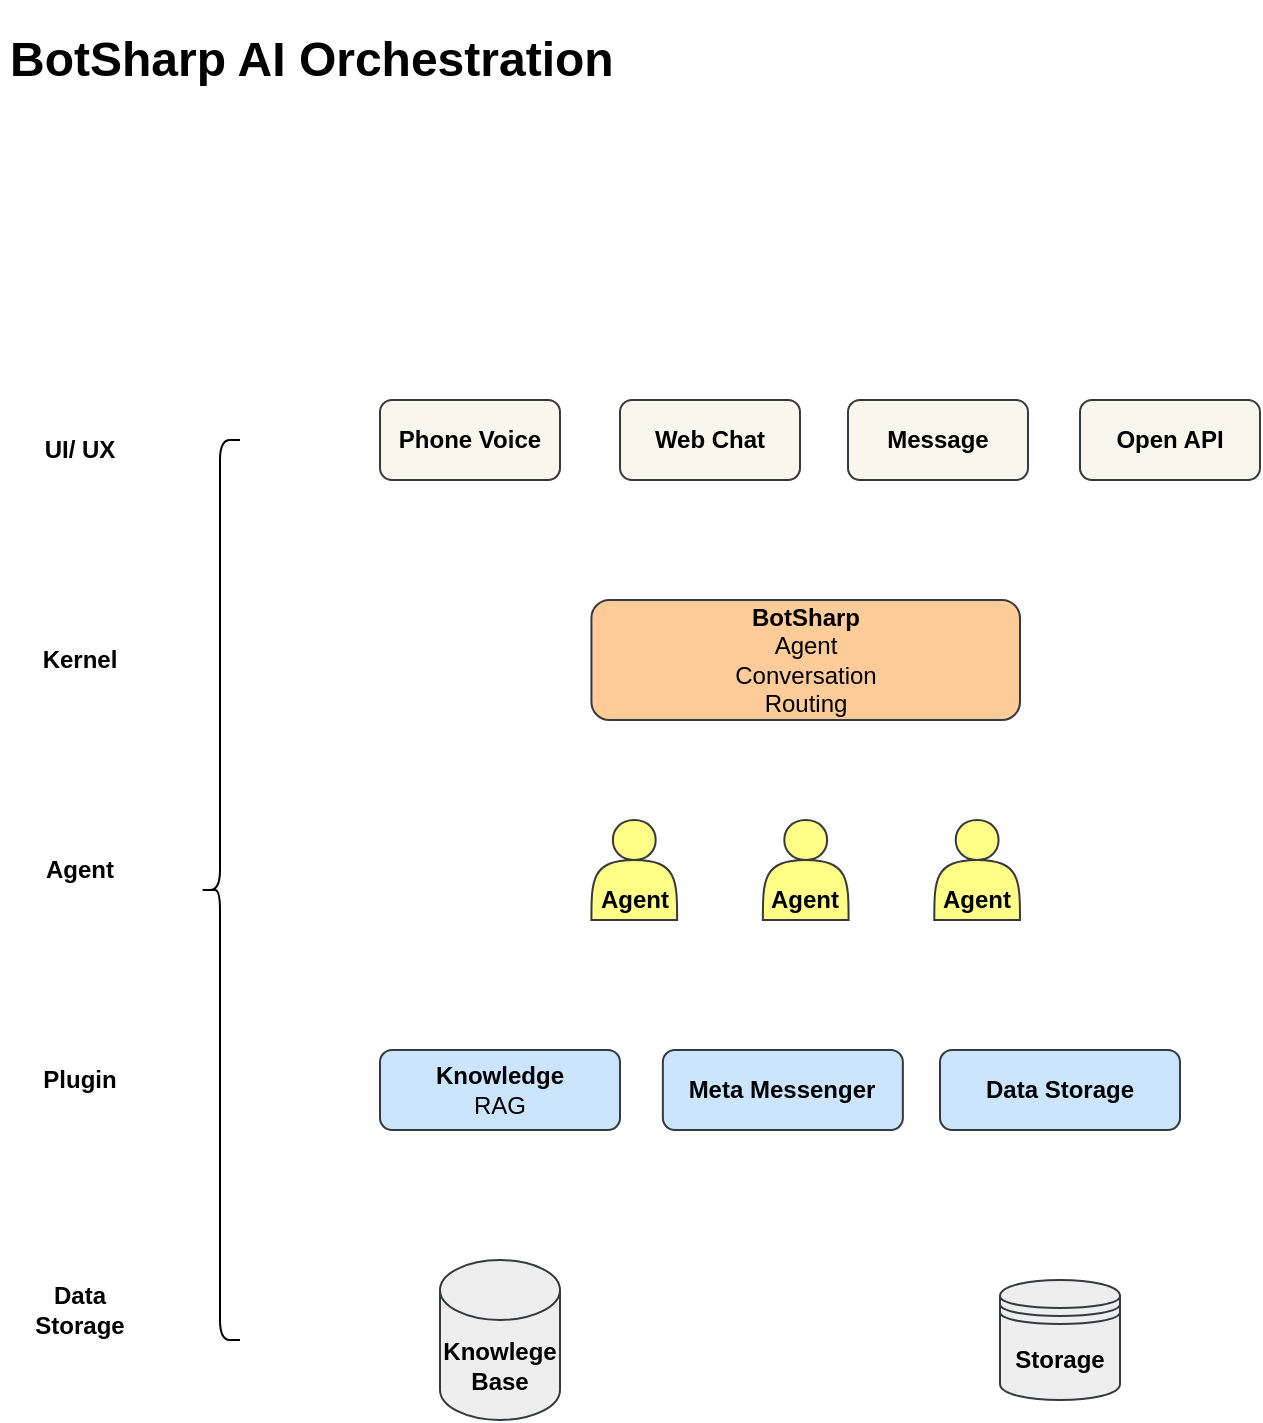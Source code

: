 <mxfile version="21.6.8" type="device">
  <diagram id="6jfvZ688tm8pOZHgqSFM" name="Page-1">
    <mxGraphModel dx="1434" dy="836" grid="1" gridSize="10" guides="1" tooltips="1" connect="1" arrows="1" fold="1" page="1" pageScale="1" pageWidth="827" pageHeight="1169" math="0" shadow="0">
      <root>
        <mxCell id="0" />
        <mxCell id="1" parent="0" />
        <mxCell id="kNc4F-3AqUrd7lAFkTx2-3" value="BotSharp&lt;br&gt;&lt;span style=&quot;font-weight: normal;&quot;&gt;Agent&lt;br&gt;Conversation&lt;br&gt;Routing&lt;/span&gt;" style="rounded=1;whiteSpace=wrap;html=1;fillColor=#ffcc99;strokeColor=#36393d;fontStyle=1" parent="1" vertex="1">
          <mxGeometry x="345.71" y="340" width="214.29" height="60" as="geometry" />
        </mxCell>
        <mxCell id="9DShFkwYbzccSmdIPQ0x-7" value="&lt;b&gt;Phone&amp;nbsp;Voice&lt;/b&gt;" style="rounded=1;whiteSpace=wrap;html=1;fillColor=#f9f7ed;strokeColor=#36393d;" vertex="1" parent="1">
          <mxGeometry x="240" y="240" width="90" height="40" as="geometry" />
        </mxCell>
        <mxCell id="9DShFkwYbzccSmdIPQ0x-8" value="&lt;b&gt;Web Chat&lt;/b&gt;" style="rounded=1;whiteSpace=wrap;html=1;fillColor=#f9f7ed;strokeColor=#36393d;" vertex="1" parent="1">
          <mxGeometry x="360" y="240" width="90" height="40" as="geometry" />
        </mxCell>
        <mxCell id="9DShFkwYbzccSmdIPQ0x-9" value="&lt;b&gt;Message&lt;/b&gt;" style="rounded=1;whiteSpace=wrap;html=1;fillColor=#f9f7ed;strokeColor=#36393d;" vertex="1" parent="1">
          <mxGeometry x="474" y="240" width="90" height="40" as="geometry" />
        </mxCell>
        <mxCell id="9DShFkwYbzccSmdIPQ0x-10" value="&lt;b&gt;Open API&lt;/b&gt;" style="rounded=1;whiteSpace=wrap;html=1;fillColor=#f9f7ed;strokeColor=#36393d;" vertex="1" parent="1">
          <mxGeometry x="590" y="240" width="90" height="40" as="geometry" />
        </mxCell>
        <mxCell id="9DShFkwYbzccSmdIPQ0x-11" value="&lt;h1&gt;BotSharp AI Orchestration&lt;/h1&gt;&lt;p&gt;&lt;br&gt;&lt;/p&gt;" style="text;html=1;strokeColor=none;fillColor=none;spacing=5;spacingTop=-20;whiteSpace=wrap;overflow=hidden;rounded=0;" vertex="1" parent="1">
          <mxGeometry x="50" y="50" width="310" height="120" as="geometry" />
        </mxCell>
        <mxCell id="9DShFkwYbzccSmdIPQ0x-12" value="&lt;b&gt;Knowlege Base&lt;/b&gt;" style="shape=cylinder3;whiteSpace=wrap;html=1;boundedLbl=1;backgroundOutline=1;size=15;fillColor=#eeeeee;strokeColor=#36393d;" vertex="1" parent="1">
          <mxGeometry x="270" y="670" width="60" height="80" as="geometry" />
        </mxCell>
        <mxCell id="9DShFkwYbzccSmdIPQ0x-13" value="&lt;b&gt;Knowledge&lt;/b&gt;&lt;br&gt;RAG" style="rounded=1;whiteSpace=wrap;html=1;fillColor=#cce5ff;strokeColor=#36393d;" vertex="1" parent="1">
          <mxGeometry x="240" y="565" width="120" height="40" as="geometry" />
        </mxCell>
        <mxCell id="9DShFkwYbzccSmdIPQ0x-14" value="" style="shape=curlyBracket;whiteSpace=wrap;html=1;rounded=1;labelPosition=left;verticalLabelPosition=middle;align=right;verticalAlign=middle;" vertex="1" parent="1">
          <mxGeometry x="150" y="260" width="20" height="450" as="geometry" />
        </mxCell>
        <mxCell id="9DShFkwYbzccSmdIPQ0x-15" value="&lt;b&gt;&lt;br&gt;&lt;br&gt;Agent&lt;/b&gt;" style="shape=actor;whiteSpace=wrap;html=1;fillColor=#ffff88;strokeColor=#36393d;" vertex="1" parent="1">
          <mxGeometry x="345.71" y="450" width="42.86" height="50" as="geometry" />
        </mxCell>
        <mxCell id="9DShFkwYbzccSmdIPQ0x-16" value="&lt;b&gt;&lt;br&gt;&lt;br&gt;Agent&lt;/b&gt;" style="shape=actor;whiteSpace=wrap;html=1;fillColor=#ffff88;strokeColor=#36393d;" vertex="1" parent="1">
          <mxGeometry x="431.43" y="450" width="42.86" height="50" as="geometry" />
        </mxCell>
        <mxCell id="9DShFkwYbzccSmdIPQ0x-17" value="&lt;b&gt;&lt;br&gt;&lt;br&gt;Agent&lt;/b&gt;" style="shape=actor;whiteSpace=wrap;html=1;fillColor=#ffff88;strokeColor=#36393d;" vertex="1" parent="1">
          <mxGeometry x="517.14" y="450" width="42.86" height="50" as="geometry" />
        </mxCell>
        <mxCell id="9DShFkwYbzccSmdIPQ0x-18" value="&lt;b&gt;Meta Messenger&lt;/b&gt;" style="rounded=1;whiteSpace=wrap;html=1;fillColor=#cce5ff;strokeColor=#36393d;" vertex="1" parent="1">
          <mxGeometry x="381.43" y="565" width="120" height="40" as="geometry" />
        </mxCell>
        <mxCell id="9DShFkwYbzccSmdIPQ0x-19" value="&lt;b&gt;Data Storage&lt;/b&gt;" style="rounded=1;whiteSpace=wrap;html=1;fillColor=#cce5ff;strokeColor=#36393d;" vertex="1" parent="1">
          <mxGeometry x="520" y="565" width="120" height="40" as="geometry" />
        </mxCell>
        <mxCell id="9DShFkwYbzccSmdIPQ0x-20" value="&lt;b&gt;Storage&lt;/b&gt;" style="shape=datastore;whiteSpace=wrap;html=1;fillColor=#eeeeee;strokeColor=#36393d;" vertex="1" parent="1">
          <mxGeometry x="550" y="680" width="60" height="60" as="geometry" />
        </mxCell>
        <mxCell id="9DShFkwYbzccSmdIPQ0x-22" value="&lt;b&gt;UI/ UX&lt;/b&gt;" style="text;html=1;strokeColor=none;fillColor=none;align=center;verticalAlign=middle;whiteSpace=wrap;rounded=0;" vertex="1" parent="1">
          <mxGeometry x="60" y="250" width="60" height="30" as="geometry" />
        </mxCell>
        <mxCell id="9DShFkwYbzccSmdIPQ0x-25" value="&lt;b&gt;Kernel&lt;/b&gt;" style="text;html=1;strokeColor=none;fillColor=none;align=center;verticalAlign=middle;whiteSpace=wrap;rounded=0;" vertex="1" parent="1">
          <mxGeometry x="60" y="355" width="60" height="30" as="geometry" />
        </mxCell>
        <mxCell id="9DShFkwYbzccSmdIPQ0x-26" value="&lt;b&gt;Agent&lt;/b&gt;" style="text;html=1;strokeColor=none;fillColor=none;align=center;verticalAlign=middle;whiteSpace=wrap;rounded=0;" vertex="1" parent="1">
          <mxGeometry x="60" y="460" width="60" height="30" as="geometry" />
        </mxCell>
        <mxCell id="9DShFkwYbzccSmdIPQ0x-27" value="&lt;b&gt;Plugin&lt;/b&gt;" style="text;html=1;strokeColor=none;fillColor=none;align=center;verticalAlign=middle;whiteSpace=wrap;rounded=0;" vertex="1" parent="1">
          <mxGeometry x="60" y="565" width="60" height="30" as="geometry" />
        </mxCell>
        <mxCell id="9DShFkwYbzccSmdIPQ0x-28" value="&lt;b&gt;Data Storage&lt;/b&gt;" style="text;html=1;strokeColor=none;fillColor=none;align=center;verticalAlign=middle;whiteSpace=wrap;rounded=0;" vertex="1" parent="1">
          <mxGeometry x="60" y="680" width="60" height="30" as="geometry" />
        </mxCell>
      </root>
    </mxGraphModel>
  </diagram>
</mxfile>
